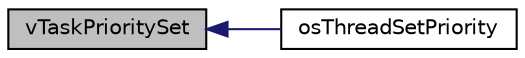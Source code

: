 digraph "vTaskPrioritySet"
{
  edge [fontname="Helvetica",fontsize="10",labelfontname="Helvetica",labelfontsize="10"];
  node [fontname="Helvetica",fontsize="10",shape=record];
  rankdir="LR";
  Node77 [label="vTaskPrioritySet",height=0.2,width=0.4,color="black", fillcolor="grey75", style="filled", fontcolor="black"];
  Node77 -> Node78 [dir="back",color="midnightblue",fontsize="10",style="solid",fontname="Helvetica"];
  Node78 [label="osThreadSetPriority",height=0.2,width=0.4,color="black", fillcolor="white", style="filled",URL="$cmsis__os_8h.html#a0dfb90ccf1f6e4b54b9251b12d1cbc8b",tooltip="Change priority of an active thread. "];
}
